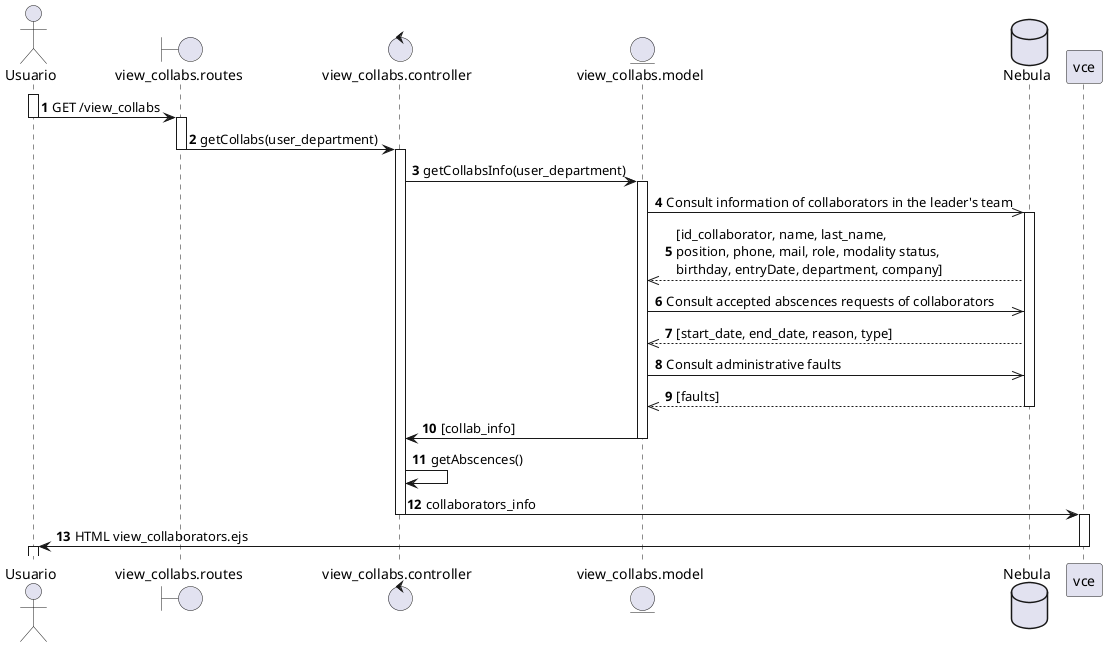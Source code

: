 @startuml Prueba
autonumber
actor Usuario as u
boundary view_collabs.routes as vcr
control view_collabs.controller as vcc
entity view_collabs.model as vcm
database Nebula as db

activate u
u -> vcr : GET /view_collabs
deactivate u

activate vcr
vcr -> vcc : getCollabs(user_department)
deactivate vcr

activate vcc
vcc -> vcm : getCollabsInfo(user_department)

activate vcm
vcm ->> db : Consult information of collaborators in the leader's team
activate db
db -->> vcm : [id_collaborator, name, last_name, \nposition, phone, mail, role, modality status, \nbirthday, entryDate, department, company]
vcm ->> db : Consult accepted abscences requests of collaborators
db -->> vcm : [start_date, end_date, reason, type]
vcm ->> db : Consult administrative faults
db -->> vcm : [faults]
deactivate db

vcm -> vcc : [collab_info]
deactivate vcm
vcc -> vcc : getAbscences()
vcc -> vce : collaborators_info
deactivate vcc
activate vce
vce -> u : HTML view_collaborators.ejs
deactivate vce
activate u


@enduml